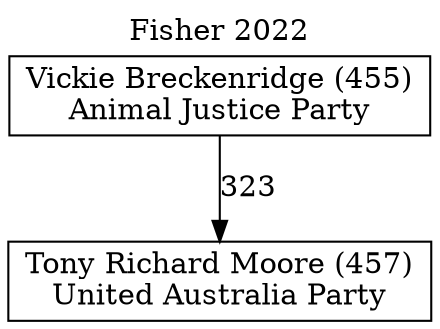 // House preference flow
digraph "Tony Richard Moore (457)_Fisher_2022" {
	graph [label="Fisher 2022" labelloc=t mclimit=10]
	node [shape=box]
	"Tony Richard Moore (457)" [label="Tony Richard Moore (457)
United Australia Party"]
	"Vickie Breckenridge (455)" [label="Vickie Breckenridge (455)
Animal Justice Party"]
	"Vickie Breckenridge (455)" -> "Tony Richard Moore (457)" [label=323]
}
